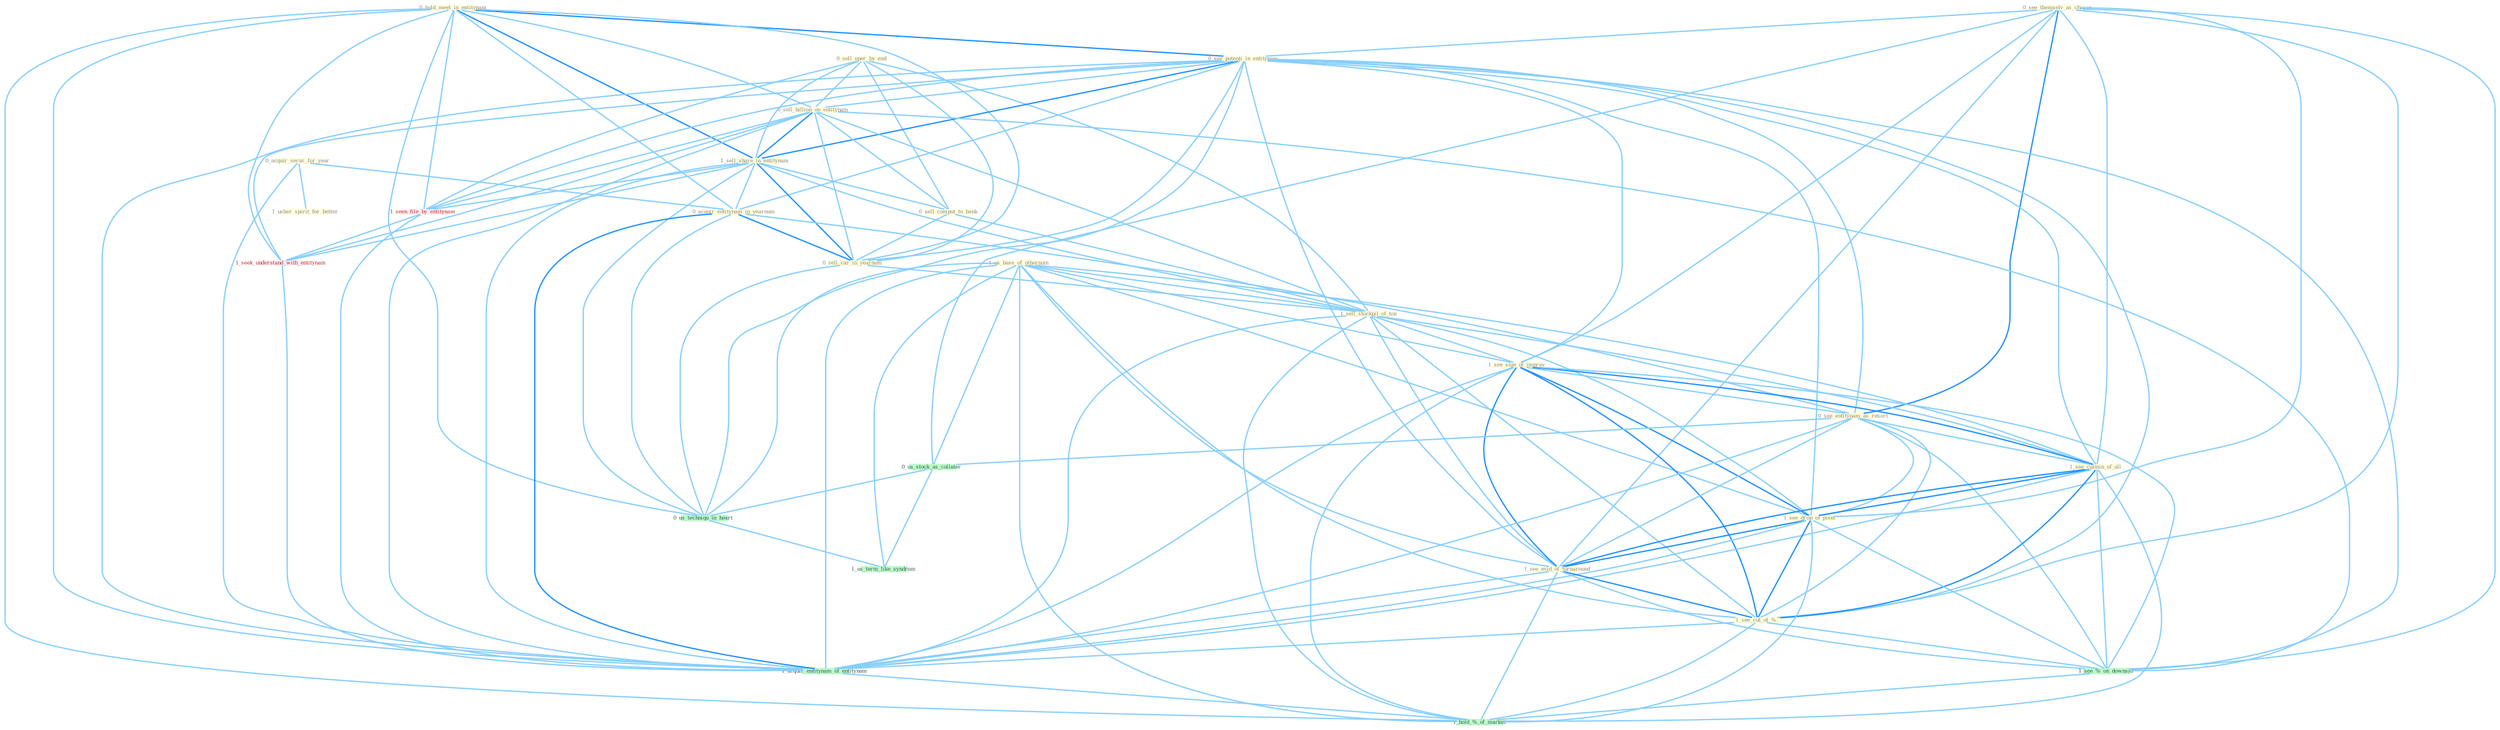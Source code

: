 Graph G{ 
    node
    [shape=polygon,style=filled,width=.5,height=.06,color="#BDFCC9",fixedsize=true,fontsize=4,
    fontcolor="#2f4f4f"];
    {node
    [color="#ffffe0", fontcolor="#8b7d6b"] "0_hold_meet_in_entitynam " "0_acquir_secur_for_year " "0_sell_oper_by_end " "1_usher_spirit_for_better " "1_us_base_of_othernum " "0_see_themselv_as_chaser " "0_see_potenti_in_entitynam " "0_sell_billion_on_entitynam " "1_sell_share_in_entitynam " "0_acquir_entitynam_in_yearnum " "0_sell_comput_to_bank " "0_sell_car_in_yearnum " "1_sell_stockpil_of_ton " "1_see_sign_of_improv " "0_see_entitynam_as_resort " "1_see_culmin_of_all " "1_see_drop_of_point " "1_see_evid_of_turnaround " "1_see_cut_of_% "}
{node [color="#fff0f5", fontcolor="#b22222"] "1_seen_file_by_entitynam " "1_seek_understand_with_entitynam "}
edge [color="#B0E2FF"];

	"0_hold_meet_in_entitynam " -- "0_see_potenti_in_entitynam " [w="2", color="#1e90ff" , len=0.8];
	"0_hold_meet_in_entitynam " -- "0_sell_billion_on_entitynam " [w="1", color="#87cefa" ];
	"0_hold_meet_in_entitynam " -- "1_sell_share_in_entitynam " [w="2", color="#1e90ff" , len=0.8];
	"0_hold_meet_in_entitynam " -- "0_acquir_entitynam_in_yearnum " [w="1", color="#87cefa" ];
	"0_hold_meet_in_entitynam " -- "0_sell_car_in_yearnum " [w="1", color="#87cefa" ];
	"0_hold_meet_in_entitynam " -- "1_seen_file_by_entitynam " [w="1", color="#87cefa" ];
	"0_hold_meet_in_entitynam " -- "1_seek_understand_with_entitynam " [w="1", color="#87cefa" ];
	"0_hold_meet_in_entitynam " -- "1_acquir_entitynam_of_entitynam " [w="1", color="#87cefa" ];
	"0_hold_meet_in_entitynam " -- "0_us_techniqu_in_heart " [w="1", color="#87cefa" ];
	"0_hold_meet_in_entitynam " -- "1_hold_%_of_market " [w="1", color="#87cefa" ];
	"0_acquir_secur_for_year " -- "1_usher_spirit_for_better " [w="1", color="#87cefa" ];
	"0_acquir_secur_for_year " -- "0_acquir_entitynam_in_yearnum " [w="1", color="#87cefa" ];
	"0_acquir_secur_for_year " -- "1_acquir_entitynam_of_entitynam " [w="1", color="#87cefa" ];
	"0_sell_oper_by_end " -- "0_sell_billion_on_entitynam " [w="1", color="#87cefa" ];
	"0_sell_oper_by_end " -- "1_sell_share_in_entitynam " [w="1", color="#87cefa" ];
	"0_sell_oper_by_end " -- "0_sell_comput_to_bank " [w="1", color="#87cefa" ];
	"0_sell_oper_by_end " -- "0_sell_car_in_yearnum " [w="1", color="#87cefa" ];
	"0_sell_oper_by_end " -- "1_sell_stockpil_of_ton " [w="1", color="#87cefa" ];
	"0_sell_oper_by_end " -- "1_seen_file_by_entitynam " [w="1", color="#87cefa" ];
	"1_us_base_of_othernum " -- "1_sell_stockpil_of_ton " [w="1", color="#87cefa" ];
	"1_us_base_of_othernum " -- "1_see_sign_of_improv " [w="1", color="#87cefa" ];
	"1_us_base_of_othernum " -- "1_see_culmin_of_all " [w="1", color="#87cefa" ];
	"1_us_base_of_othernum " -- "1_see_drop_of_point " [w="1", color="#87cefa" ];
	"1_us_base_of_othernum " -- "1_see_evid_of_turnaround " [w="1", color="#87cefa" ];
	"1_us_base_of_othernum " -- "1_see_cut_of_% " [w="1", color="#87cefa" ];
	"1_us_base_of_othernum " -- "0_us_stock_as_collater " [w="1", color="#87cefa" ];
	"1_us_base_of_othernum " -- "1_acquir_entitynam_of_entitynam " [w="1", color="#87cefa" ];
	"1_us_base_of_othernum " -- "0_us_techniqu_in_heart " [w="1", color="#87cefa" ];
	"1_us_base_of_othernum " -- "1_us_term_like_syndrom " [w="1", color="#87cefa" ];
	"1_us_base_of_othernum " -- "1_hold_%_of_market " [w="1", color="#87cefa" ];
	"0_see_themselv_as_chaser " -- "0_see_potenti_in_entitynam " [w="1", color="#87cefa" ];
	"0_see_themselv_as_chaser " -- "1_see_sign_of_improv " [w="1", color="#87cefa" ];
	"0_see_themselv_as_chaser " -- "0_see_entitynam_as_resort " [w="2", color="#1e90ff" , len=0.8];
	"0_see_themselv_as_chaser " -- "1_see_culmin_of_all " [w="1", color="#87cefa" ];
	"0_see_themselv_as_chaser " -- "1_see_drop_of_point " [w="1", color="#87cefa" ];
	"0_see_themselv_as_chaser " -- "1_see_evid_of_turnaround " [w="1", color="#87cefa" ];
	"0_see_themselv_as_chaser " -- "1_see_cut_of_% " [w="1", color="#87cefa" ];
	"0_see_themselv_as_chaser " -- "0_us_stock_as_collater " [w="1", color="#87cefa" ];
	"0_see_themselv_as_chaser " -- "1_see_%_on_downsid " [w="1", color="#87cefa" ];
	"0_see_potenti_in_entitynam " -- "0_sell_billion_on_entitynam " [w="1", color="#87cefa" ];
	"0_see_potenti_in_entitynam " -- "1_sell_share_in_entitynam " [w="2", color="#1e90ff" , len=0.8];
	"0_see_potenti_in_entitynam " -- "0_acquir_entitynam_in_yearnum " [w="1", color="#87cefa" ];
	"0_see_potenti_in_entitynam " -- "0_sell_car_in_yearnum " [w="1", color="#87cefa" ];
	"0_see_potenti_in_entitynam " -- "1_see_sign_of_improv " [w="1", color="#87cefa" ];
	"0_see_potenti_in_entitynam " -- "0_see_entitynam_as_resort " [w="1", color="#87cefa" ];
	"0_see_potenti_in_entitynam " -- "1_see_culmin_of_all " [w="1", color="#87cefa" ];
	"0_see_potenti_in_entitynam " -- "1_see_drop_of_point " [w="1", color="#87cefa" ];
	"0_see_potenti_in_entitynam " -- "1_see_evid_of_turnaround " [w="1", color="#87cefa" ];
	"0_see_potenti_in_entitynam " -- "1_see_cut_of_% " [w="1", color="#87cefa" ];
	"0_see_potenti_in_entitynam " -- "1_seen_file_by_entitynam " [w="1", color="#87cefa" ];
	"0_see_potenti_in_entitynam " -- "1_seek_understand_with_entitynam " [w="1", color="#87cefa" ];
	"0_see_potenti_in_entitynam " -- "1_acquir_entitynam_of_entitynam " [w="1", color="#87cefa" ];
	"0_see_potenti_in_entitynam " -- "0_us_techniqu_in_heart " [w="1", color="#87cefa" ];
	"0_see_potenti_in_entitynam " -- "1_see_%_on_downsid " [w="1", color="#87cefa" ];
	"0_sell_billion_on_entitynam " -- "1_sell_share_in_entitynam " [w="2", color="#1e90ff" , len=0.8];
	"0_sell_billion_on_entitynam " -- "0_sell_comput_to_bank " [w="1", color="#87cefa" ];
	"0_sell_billion_on_entitynam " -- "0_sell_car_in_yearnum " [w="1", color="#87cefa" ];
	"0_sell_billion_on_entitynam " -- "1_sell_stockpil_of_ton " [w="1", color="#87cefa" ];
	"0_sell_billion_on_entitynam " -- "1_seen_file_by_entitynam " [w="1", color="#87cefa" ];
	"0_sell_billion_on_entitynam " -- "1_seek_understand_with_entitynam " [w="1", color="#87cefa" ];
	"0_sell_billion_on_entitynam " -- "1_acquir_entitynam_of_entitynam " [w="1", color="#87cefa" ];
	"0_sell_billion_on_entitynam " -- "1_see_%_on_downsid " [w="1", color="#87cefa" ];
	"1_sell_share_in_entitynam " -- "0_acquir_entitynam_in_yearnum " [w="1", color="#87cefa" ];
	"1_sell_share_in_entitynam " -- "0_sell_comput_to_bank " [w="1", color="#87cefa" ];
	"1_sell_share_in_entitynam " -- "0_sell_car_in_yearnum " [w="2", color="#1e90ff" , len=0.8];
	"1_sell_share_in_entitynam " -- "1_sell_stockpil_of_ton " [w="1", color="#87cefa" ];
	"1_sell_share_in_entitynam " -- "1_seen_file_by_entitynam " [w="1", color="#87cefa" ];
	"1_sell_share_in_entitynam " -- "1_seek_understand_with_entitynam " [w="1", color="#87cefa" ];
	"1_sell_share_in_entitynam " -- "1_acquir_entitynam_of_entitynam " [w="1", color="#87cefa" ];
	"1_sell_share_in_entitynam " -- "0_us_techniqu_in_heart " [w="1", color="#87cefa" ];
	"0_acquir_entitynam_in_yearnum " -- "0_sell_car_in_yearnum " [w="2", color="#1e90ff" , len=0.8];
	"0_acquir_entitynam_in_yearnum " -- "0_see_entitynam_as_resort " [w="1", color="#87cefa" ];
	"0_acquir_entitynam_in_yearnum " -- "1_acquir_entitynam_of_entitynam " [w="2", color="#1e90ff" , len=0.8];
	"0_acquir_entitynam_in_yearnum " -- "0_us_techniqu_in_heart " [w="1", color="#87cefa" ];
	"0_sell_comput_to_bank " -- "0_sell_car_in_yearnum " [w="1", color="#87cefa" ];
	"0_sell_comput_to_bank " -- "1_sell_stockpil_of_ton " [w="1", color="#87cefa" ];
	"0_sell_car_in_yearnum " -- "1_sell_stockpil_of_ton " [w="1", color="#87cefa" ];
	"0_sell_car_in_yearnum " -- "0_us_techniqu_in_heart " [w="1", color="#87cefa" ];
	"1_sell_stockpil_of_ton " -- "1_see_sign_of_improv " [w="1", color="#87cefa" ];
	"1_sell_stockpil_of_ton " -- "1_see_culmin_of_all " [w="1", color="#87cefa" ];
	"1_sell_stockpil_of_ton " -- "1_see_drop_of_point " [w="1", color="#87cefa" ];
	"1_sell_stockpil_of_ton " -- "1_see_evid_of_turnaround " [w="1", color="#87cefa" ];
	"1_sell_stockpil_of_ton " -- "1_see_cut_of_% " [w="1", color="#87cefa" ];
	"1_sell_stockpil_of_ton " -- "1_acquir_entitynam_of_entitynam " [w="1", color="#87cefa" ];
	"1_sell_stockpil_of_ton " -- "1_hold_%_of_market " [w="1", color="#87cefa" ];
	"1_see_sign_of_improv " -- "0_see_entitynam_as_resort " [w="1", color="#87cefa" ];
	"1_see_sign_of_improv " -- "1_see_culmin_of_all " [w="2", color="#1e90ff" , len=0.8];
	"1_see_sign_of_improv " -- "1_see_drop_of_point " [w="2", color="#1e90ff" , len=0.8];
	"1_see_sign_of_improv " -- "1_see_evid_of_turnaround " [w="2", color="#1e90ff" , len=0.8];
	"1_see_sign_of_improv " -- "1_see_cut_of_% " [w="2", color="#1e90ff" , len=0.8];
	"1_see_sign_of_improv " -- "1_acquir_entitynam_of_entitynam " [w="1", color="#87cefa" ];
	"1_see_sign_of_improv " -- "1_see_%_on_downsid " [w="1", color="#87cefa" ];
	"1_see_sign_of_improv " -- "1_hold_%_of_market " [w="1", color="#87cefa" ];
	"0_see_entitynam_as_resort " -- "1_see_culmin_of_all " [w="1", color="#87cefa" ];
	"0_see_entitynam_as_resort " -- "1_see_drop_of_point " [w="1", color="#87cefa" ];
	"0_see_entitynam_as_resort " -- "1_see_evid_of_turnaround " [w="1", color="#87cefa" ];
	"0_see_entitynam_as_resort " -- "1_see_cut_of_% " [w="1", color="#87cefa" ];
	"0_see_entitynam_as_resort " -- "0_us_stock_as_collater " [w="1", color="#87cefa" ];
	"0_see_entitynam_as_resort " -- "1_acquir_entitynam_of_entitynam " [w="1", color="#87cefa" ];
	"0_see_entitynam_as_resort " -- "1_see_%_on_downsid " [w="1", color="#87cefa" ];
	"1_see_culmin_of_all " -- "1_see_drop_of_point " [w="2", color="#1e90ff" , len=0.8];
	"1_see_culmin_of_all " -- "1_see_evid_of_turnaround " [w="2", color="#1e90ff" , len=0.8];
	"1_see_culmin_of_all " -- "1_see_cut_of_% " [w="2", color="#1e90ff" , len=0.8];
	"1_see_culmin_of_all " -- "1_acquir_entitynam_of_entitynam " [w="1", color="#87cefa" ];
	"1_see_culmin_of_all " -- "1_see_%_on_downsid " [w="1", color="#87cefa" ];
	"1_see_culmin_of_all " -- "1_hold_%_of_market " [w="1", color="#87cefa" ];
	"1_see_drop_of_point " -- "1_see_evid_of_turnaround " [w="2", color="#1e90ff" , len=0.8];
	"1_see_drop_of_point " -- "1_see_cut_of_% " [w="2", color="#1e90ff" , len=0.8];
	"1_see_drop_of_point " -- "1_acquir_entitynam_of_entitynam " [w="1", color="#87cefa" ];
	"1_see_drop_of_point " -- "1_see_%_on_downsid " [w="1", color="#87cefa" ];
	"1_see_drop_of_point " -- "1_hold_%_of_market " [w="1", color="#87cefa" ];
	"1_see_evid_of_turnaround " -- "1_see_cut_of_% " [w="2", color="#1e90ff" , len=0.8];
	"1_see_evid_of_turnaround " -- "1_acquir_entitynam_of_entitynam " [w="1", color="#87cefa" ];
	"1_see_evid_of_turnaround " -- "1_see_%_on_downsid " [w="1", color="#87cefa" ];
	"1_see_evid_of_turnaround " -- "1_hold_%_of_market " [w="1", color="#87cefa" ];
	"1_see_cut_of_% " -- "1_acquir_entitynam_of_entitynam " [w="1", color="#87cefa" ];
	"1_see_cut_of_% " -- "1_see_%_on_downsid " [w="1", color="#87cefa" ];
	"1_see_cut_of_% " -- "1_hold_%_of_market " [w="1", color="#87cefa" ];
	"1_seen_file_by_entitynam " -- "1_seek_understand_with_entitynam " [w="1", color="#87cefa" ];
	"1_seen_file_by_entitynam " -- "1_acquir_entitynam_of_entitynam " [w="1", color="#87cefa" ];
	"0_us_stock_as_collater " -- "0_us_techniqu_in_heart " [w="1", color="#87cefa" ];
	"0_us_stock_as_collater " -- "1_us_term_like_syndrom " [w="1", color="#87cefa" ];
	"1_seek_understand_with_entitynam " -- "1_acquir_entitynam_of_entitynam " [w="1", color="#87cefa" ];
	"1_acquir_entitynam_of_entitynam " -- "1_hold_%_of_market " [w="1", color="#87cefa" ];
	"0_us_techniqu_in_heart " -- "1_us_term_like_syndrom " [w="1", color="#87cefa" ];
	"1_see_%_on_downsid " -- "1_hold_%_of_market " [w="1", color="#87cefa" ];
}
